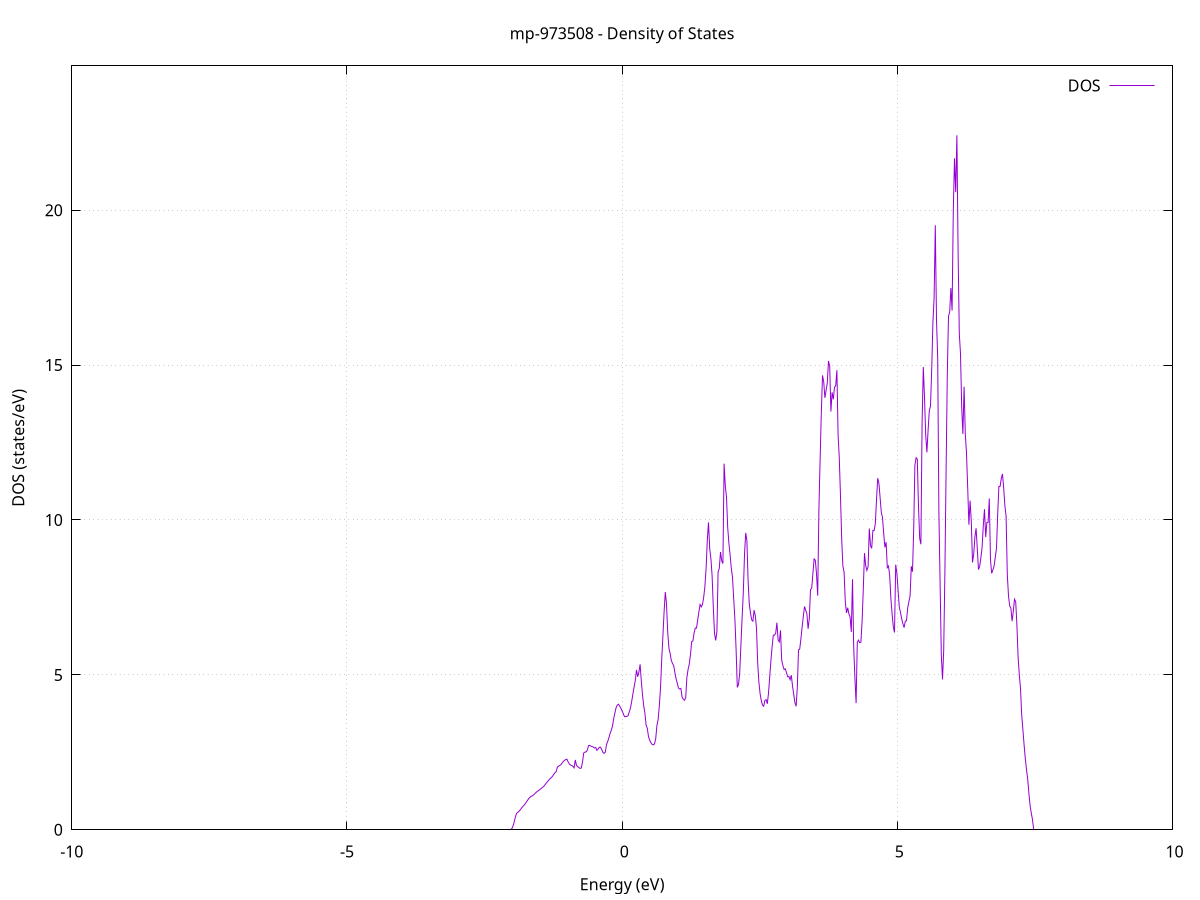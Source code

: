 set title 'mp-973508 - Density of States'
set xlabel 'Energy (eV)'
set ylabel 'DOS (states/eV)'
set grid
set xrange [-10:10]
set yrange [0:24.658]
set xzeroaxis lt -1
set terminal png size 800,600
set output 'mp-973508_dos_gnuplot.png'
plot '-' using 1:2 with lines title 'DOS'
-34.144500 0.000000
-34.122700 0.000000
-34.100900 0.000000
-34.079100 0.000000
-34.057300 0.000000
-34.035500 0.000000
-34.013700 0.000000
-33.991900 0.000000
-33.970100 0.000000
-33.948300 0.000000
-33.926400 0.000000
-33.904600 0.000000
-33.882800 0.000000
-33.861000 0.000000
-33.839200 0.000000
-33.817400 0.000000
-33.795600 0.000000
-33.773800 0.000000
-33.752000 0.000000
-33.730200 0.000000
-33.708400 0.000000
-33.686600 0.000000
-33.664800 0.000000
-33.643000 0.000000
-33.621200 0.000000
-33.599400 0.000000
-33.577600 0.000000
-33.555800 0.000000
-33.534000 0.000000
-33.512200 0.000000
-33.490400 0.000000
-33.468600 0.000000
-33.446800 0.000000
-33.425000 0.000000
-33.403200 0.000000
-33.381400 0.000000
-33.359600 0.000000
-33.337800 0.000000
-33.316000 0.000000
-33.294200 0.000000
-33.272400 0.000000
-33.250500 0.000000
-33.228700 0.000000
-33.206900 0.000000
-33.185100 0.000000
-33.163300 0.000000
-33.141500 0.000000
-33.119700 0.000000
-33.097900 0.000000
-33.076100 0.000000
-33.054300 0.000000
-33.032500 0.000000
-33.010700 0.000000
-32.988900 0.000000
-32.967100 0.000000
-32.945300 0.000000
-32.923500 0.000000
-32.901700 0.000000
-32.879900 0.000000
-32.858100 0.000000
-32.836300 0.000000
-32.814500 0.000000
-32.792700 0.000000
-32.770900 0.000000
-32.749100 0.000000
-32.727300 0.000000
-32.705500 0.000000
-32.683700 0.000000
-32.661900 0.000000
-32.640100 0.000000
-32.618300 0.000000
-32.596500 0.000000
-32.574600 0.000000
-32.552800 0.000000
-32.531000 0.000000
-32.509200 0.000000
-32.487400 0.000000
-32.465600 0.000000
-32.443800 0.000000
-32.422000 0.000000
-32.400200 0.000000
-32.378400 0.000000
-32.356600 0.000000
-32.334800 0.000000
-32.313000 0.000000
-32.291200 0.000000
-32.269400 0.000000
-32.247600 0.000000
-32.225800 0.000000
-32.204000 0.000000
-32.182200 0.000000
-32.160400 0.000000
-32.138600 0.000000
-32.116800 0.000000
-32.095000 0.000000
-32.073200 0.000000
-32.051400 0.000000
-32.029600 0.000000
-32.007800 0.000000
-31.986000 0.000000
-31.964200 0.000000
-31.942400 0.000000
-31.920600 0.000000
-31.898700 0.000000
-31.876900 0.000000
-31.855100 0.000000
-31.833300 0.000000
-31.811500 0.000000
-31.789700 0.000000
-31.767900 0.000000
-31.746100 0.000000
-31.724300 0.000000
-31.702500 0.000000
-31.680700 0.000000
-31.658900 0.000000
-31.637100 0.000000
-31.615300 0.000000
-31.593500 0.000000
-31.571700 0.000000
-31.549900 0.000000
-31.528100 0.000000
-31.506300 0.000000
-31.484500 0.000000
-31.462700 0.000000
-31.440900 0.000000
-31.419100 0.000000
-31.397300 0.000000
-31.375500 0.000000
-31.353700 0.000000
-31.331900 0.000000
-31.310100 0.000000
-31.288300 0.000000
-31.266500 0.000000
-31.244700 0.000000
-31.222800 0.000000
-31.201000 0.000000
-31.179200 0.000000
-31.157400 0.000000
-31.135600 0.000000
-31.113800 0.000000
-31.092000 0.000000
-31.070200 0.000000
-31.048400 0.000000
-31.026600 0.000000
-31.004800 0.000000
-30.983000 0.000000
-30.961200 0.000000
-30.939400 0.000000
-30.917600 0.000000
-30.895800 0.000000
-30.874000 0.000000
-30.852200 0.000000
-30.830400 0.000000
-30.808600 0.000000
-30.786800 0.000000
-30.765000 0.000000
-30.743200 0.000000
-30.721400 0.000000
-30.699600 0.000000
-30.677800 0.000000
-30.656000 0.000000
-30.634200 0.000000
-30.612400 0.000000
-30.590600 0.000000
-30.568800 0.000000
-30.546900 0.000000
-30.525100 0.000000
-30.503300 0.000000
-30.481500 0.000000
-30.459700 0.000000
-30.437900 0.000000
-30.416100 0.000000
-30.394300 0.000000
-30.372500 0.000000
-30.350700 0.000000
-30.328900 0.000000
-30.307100 0.000000
-30.285300 0.000000
-30.263500 0.000000
-30.241700 0.000000
-30.219900 0.000000
-30.198100 0.000000
-30.176300 0.000000
-30.154500 0.000000
-30.132700 0.000000
-30.110900 0.000000
-30.089100 0.000000
-30.067300 0.000000
-30.045500 0.000000
-30.023700 0.000000
-30.001900 0.000000
-29.980100 0.000000
-29.958300 0.000000
-29.936500 0.000000
-29.914700 0.000000
-29.892900 0.000000
-29.871000 0.000000
-29.849200 0.000000
-29.827400 0.000000
-29.805600 0.000000
-29.783800 0.000000
-29.762000 0.000000
-29.740200 0.000000
-29.718400 0.000000
-29.696600 0.000000
-29.674800 0.000000
-29.653000 0.000000
-29.631200 0.000000
-29.609400 0.000000
-29.587600 0.000000
-29.565800 0.000000
-29.544000 0.000000
-29.522200 0.000000
-29.500400 0.000000
-29.478600 0.000000
-29.456800 0.000000
-29.435000 0.000000
-29.413200 0.000000
-29.391400 0.000000
-29.369600 0.000000
-29.347800 0.000000
-29.326000 0.000000
-29.304200 0.000000
-29.282400 0.000000
-29.260600 0.000000
-29.238800 0.000000
-29.217000 0.000000
-29.195100 0.000000
-29.173300 0.000000
-29.151500 0.000000
-29.129700 0.000000
-29.107900 0.000000
-29.086100 0.000000
-29.064300 0.000000
-29.042500 0.000000
-29.020700 0.000000
-28.998900 0.000000
-28.977100 0.000000
-28.955300 0.000000
-28.933500 0.000000
-28.911700 0.000000
-28.889900 0.000000
-28.868100 0.000000
-28.846300 0.000000
-28.824500 0.000000
-28.802700 0.000000
-28.780900 0.000000
-28.759100 0.000000
-28.737300 0.000000
-28.715500 0.000000
-28.693700 0.000000
-28.671900 0.000000
-28.650100 0.000000
-28.628300 0.000000
-28.606500 0.000000
-28.584700 0.000000
-28.562900 0.000000
-28.541100 0.000000
-28.519300 0.000000
-28.497400 0.000000
-28.475600 0.000000
-28.453800 0.000000
-28.432000 0.000000
-28.410200 0.000000
-28.388400 0.000000
-28.366600 0.000000
-28.344800 0.000000
-28.323000 0.000000
-28.301200 0.000000
-28.279400 0.000000
-28.257600 0.000000
-28.235800 0.000000
-28.214000 0.000000
-28.192200 0.000000
-28.170400 0.000000
-28.148600 0.000000
-28.126800 0.000000
-28.105000 0.000000
-28.083200 0.000000
-28.061400 0.000000
-28.039600 0.000000
-28.017800 0.000000
-27.996000 0.000000
-27.974200 0.000000
-27.952400 0.000000
-27.930600 0.000000
-27.908800 0.000000
-27.887000 0.000000
-27.865200 0.000000
-27.843400 0.000000
-27.821500 0.000000
-27.799700 0.000000
-27.777900 0.000000
-27.756100 0.000000
-27.734300 0.000000
-27.712500 0.000000
-27.690700 0.000000
-27.668900 0.000000
-27.647100 0.000000
-27.625300 0.000000
-27.603500 0.000000
-27.581700 0.000000
-27.559900 0.000000
-27.538100 0.000000
-27.516300 0.000000
-27.494500 0.000000
-27.472700 0.000000
-27.450900 0.000000
-27.429100 0.000000
-27.407300 0.000000
-27.385500 0.000000
-27.363700 0.000000
-27.341900 0.000000
-27.320100 0.000000
-27.298300 0.000000
-27.276500 0.000000
-27.254700 0.000000
-27.232900 0.000000
-27.211100 0.000000
-27.189300 0.000000
-27.167500 0.000000
-27.145600 0.000000
-27.123800 0.000000
-27.102000 0.000000
-27.080200 0.000000
-27.058400 0.000000
-27.036600 0.000000
-27.014800 0.000000
-26.993000 0.000000
-26.971200 0.000000
-26.949400 0.000000
-26.927600 0.000000
-26.905800 0.000000
-26.884000 0.000000
-26.862200 0.000000
-26.840400 0.000000
-26.818600 0.000000
-26.796800 0.000000
-26.775000 0.000000
-26.753200 0.000000
-26.731400 0.000000
-26.709600 0.000000
-26.687800 0.000000
-26.666000 0.000000
-26.644200 0.000000
-26.622400 0.000000
-26.600600 0.000000
-26.578800 0.000000
-26.557000 0.000000
-26.535200 0.000000
-26.513400 0.000000
-26.491600 0.000000
-26.469700 0.000000
-26.447900 0.000000
-26.426100 0.000000
-26.404300 0.000000
-26.382500 0.000000
-26.360700 0.000000
-26.338900 0.000000
-26.317100 0.000000
-26.295300 0.000000
-26.273500 0.000000
-26.251700 0.000000
-26.229900 0.000000
-26.208100 0.000000
-26.186300 0.000000
-26.164500 0.000000
-26.142700 0.000000
-26.120900 0.000000
-26.099100 0.000000
-26.077300 0.000000
-26.055500 0.000000
-26.033700 0.000000
-26.011900 0.000000
-25.990100 0.000000
-25.968300 0.000000
-25.946500 0.000000
-25.924700 0.000000
-25.902900 0.000000
-25.881100 0.000000
-25.859300 0.000000
-25.837500 0.000000
-25.815700 0.000000
-25.793800 0.000000
-25.772000 0.000000
-25.750200 0.000000
-25.728400 0.000000
-25.706600 0.000000
-25.684800 0.000000
-25.663000 0.000000
-25.641200 0.000000
-25.619400 0.000000
-25.597600 0.000000
-25.575800 0.000000
-25.554000 0.000000
-25.532200 0.000000
-25.510400 0.000000
-25.488600 0.000000
-25.466800 0.000000
-25.445000 0.000000
-25.423200 0.000000
-25.401400 0.000000
-25.379600 0.000000
-25.357800 0.000000
-25.336000 0.000000
-25.314200 0.000000
-25.292400 0.000000
-25.270600 0.000000
-25.248800 0.000000
-25.227000 0.000000
-25.205200 0.000000
-25.183400 0.000000
-25.161600 0.000000
-25.139800 0.000000
-25.117900 0.000000
-25.096100 0.000000
-25.074300 0.000000
-25.052500 0.000000
-25.030700 0.000000
-25.008900 0.000000
-24.987100 0.000000
-24.965300 0.000000
-24.943500 0.000000
-24.921700 0.000000
-24.899900 0.000000
-24.878100 0.000000
-24.856300 0.000000
-24.834500 0.000000
-24.812700 0.000000
-24.790900 0.000000
-24.769100 0.000000
-24.747300 0.000000
-24.725500 0.000000
-24.703700 0.000000
-24.681900 0.000000
-24.660100 0.000000
-24.638300 0.000000
-24.616500 0.000000
-24.594700 0.000000
-24.572900 0.000000
-24.551100 0.000000
-24.529300 0.000000
-24.507500 0.000000
-24.485700 0.000000
-24.463900 0.000000
-24.442000 0.000000
-24.420200 0.000000
-24.398400 0.000000
-24.376600 0.000000
-24.354800 0.000000
-24.333000 0.000000
-24.311200 0.000000
-24.289400 0.000000
-24.267600 0.000000
-24.245800 0.000000
-24.224000 0.000000
-24.202200 0.000000
-24.180400 0.000000
-24.158600 0.000000
-24.136800 0.000000
-24.115000 0.000000
-24.093200 0.000000
-24.071400 0.000000
-24.049600 0.000000
-24.027800 0.000000
-24.006000 0.000000
-23.984200 0.000000
-23.962400 0.000000
-23.940600 0.000000
-23.918800 0.000000
-23.897000 0.000000
-23.875200 0.000000
-23.853400 0.000000
-23.831600 0.000000
-23.809800 0.000000
-23.788000 0.000000
-23.766100 0.000000
-23.744300 0.000000
-23.722500 0.000000
-23.700700 0.000000
-23.678900 0.000000
-23.657100 0.000000
-23.635300 0.000000
-23.613500 0.000000
-23.591700 0.000000
-23.569900 0.000000
-23.548100 0.000000
-23.526300 0.000000
-23.504500 0.000000
-23.482700 0.000000
-23.460900 0.000000
-23.439100 0.000000
-23.417300 0.000000
-23.395500 0.000000
-23.373700 0.000000
-23.351900 0.000000
-23.330100 0.000000
-23.308300 0.000000
-23.286500 0.000000
-23.264700 0.000000
-23.242900 0.000000
-23.221100 0.000000
-23.199300 0.000000
-23.177500 0.000000
-23.155700 0.000000
-23.133900 0.000000
-23.112100 0.000000
-23.090300 0.000000
-23.068400 0.000000
-23.046600 0.000000
-23.024800 0.000000
-23.003000 0.000000
-22.981200 0.000000
-22.959400 0.000000
-22.937600 0.000000
-22.915800 0.000000
-22.894000 0.000000
-22.872200 0.000000
-22.850400 0.000000
-22.828600 0.000000
-22.806800 0.000000
-22.785000 0.000000
-22.763200 0.000000
-22.741400 0.000000
-22.719600 0.000000
-22.697800 0.000000
-22.676000 0.000000
-22.654200 0.000000
-22.632400 0.000000
-22.610600 0.000000
-22.588800 0.000000
-22.567000 0.000000
-22.545200 0.000000
-22.523400 0.000000
-22.501600 0.000000
-22.479800 0.000000
-22.458000 0.000000
-22.436200 0.000000
-22.414400 0.000000
-22.392500 0.000000
-22.370700 0.000000
-22.348900 0.000000
-22.327100 0.000000
-22.305300 0.000000
-22.283500 0.000000
-22.261700 0.000000
-22.239900 0.000000
-22.218100 0.000000
-22.196300 0.000000
-22.174500 0.000000
-22.152700 0.000000
-22.130900 0.000000
-22.109100 0.000000
-22.087300 0.000000
-22.065500 0.000000
-22.043700 0.000000
-22.021900 0.000000
-22.000100 0.000000
-21.978300 0.000000
-21.956500 0.000000
-21.934700 0.000000
-21.912900 0.000000
-21.891100 0.000000
-21.869300 0.000000
-21.847500 0.000000
-21.825700 0.000000
-21.803900 0.000000
-21.782100 0.000000
-21.760300 0.000000
-21.738500 0.000000
-21.716600 0.000000
-21.694800 0.000000
-21.673000 0.000000
-21.651200 0.000000
-21.629400 0.000000
-21.607600 0.000000
-21.585800 0.000000
-21.564000 0.000000
-21.542200 0.000000
-21.520400 0.000000
-21.498600 0.000000
-21.476800 0.000000
-21.455000 0.000000
-21.433200 0.000000
-21.411400 0.000000
-21.389600 0.000000
-21.367800 0.000000
-21.346000 0.000000
-21.324200 0.000000
-21.302400 0.000000
-21.280600 0.000000
-21.258800 0.000000
-21.237000 0.000000
-21.215200 0.000000
-21.193400 0.000000
-21.171600 0.000000
-21.149800 0.000000
-21.128000 0.000000
-21.106200 0.000000
-21.084400 0.000000
-21.062600 0.000000
-21.040700 0.000000
-21.018900 0.000000
-20.997100 0.000000
-20.975300 0.000000
-20.953500 0.000000
-20.931700 0.000000
-20.909900 0.000000
-20.888100 0.000000
-20.866300 0.000000
-20.844500 0.000000
-20.822700 0.000000
-20.800900 0.000000
-20.779100 0.000000
-20.757300 0.000000
-20.735500 0.000000
-20.713700 0.000000
-20.691900 0.000000
-20.670100 0.000000
-20.648300 0.000000
-20.626500 0.000000
-20.604700 0.000000
-20.582900 0.000000
-20.561100 0.000000
-20.539300 0.000000
-20.517500 0.000000
-20.495700 0.000000
-20.473900 0.000000
-20.452100 0.000000
-20.430300 0.000000
-20.408500 0.000000
-20.386700 0.000000
-20.364800 0.000000
-20.343000 0.000000
-20.321200 0.000000
-20.299400 0.000000
-20.277600 0.000000
-20.255800 0.000000
-20.234000 0.000000
-20.212200 0.000000
-20.190400 0.000000
-20.168600 0.000000
-20.146800 0.000000
-20.125000 0.000000
-20.103200 0.000000
-20.081400 0.000000
-20.059600 0.000000
-20.037800 0.000000
-20.016000 0.000000
-19.994200 0.000000
-19.972400 0.000000
-19.950600 0.000000
-19.928800 0.000000
-19.907000 0.000000
-19.885200 0.000000
-19.863400 0.000000
-19.841600 0.000000
-19.819800 0.000000
-19.798000 0.000000
-19.776200 0.000000
-19.754400 0.000000
-19.732600 0.000000
-19.710800 0.000000
-19.688900 0.000000
-19.667100 0.000000
-19.645300 0.000000
-19.623500 0.000000
-19.601700 0.000000
-19.579900 0.000000
-19.558100 0.000000
-19.536300 0.000000
-19.514500 0.000000
-19.492700 0.000000
-19.470900 0.000000
-19.449100 0.000000
-19.427300 0.000000
-19.405500 0.000000
-19.383700 0.000000
-19.361900 0.000000
-19.340100 0.000000
-19.318300 0.000000
-19.296500 0.000000
-19.274700 0.000000
-19.252900 0.000000
-19.231100 0.000000
-19.209300 0.000000
-19.187500 0.000000
-19.165700 0.000000
-19.143900 0.000000
-19.122100 0.000000
-19.100300 0.000000
-19.078500 0.000000
-19.056700 0.000000
-19.034900 0.000000
-19.013000 0.000000
-18.991200 0.000000
-18.969400 0.000000
-18.947600 0.000000
-18.925800 0.000000
-18.904000 0.000000
-18.882200 0.000000
-18.860400 0.000000
-18.838600 0.000000
-18.816800 0.000000
-18.795000 0.000000
-18.773200 0.000000
-18.751400 0.000000
-18.729600 0.000000
-18.707800 0.000000
-18.686000 0.000000
-18.664200 0.000000
-18.642400 0.000000
-18.620600 0.000000
-18.598800 0.000000
-18.577000 0.000000
-18.555200 0.000000
-18.533400 0.000000
-18.511600 0.000000
-18.489800 0.000000
-18.468000 0.000000
-18.446200 0.000000
-18.424400 0.000000
-18.402600 0.000000
-18.380800 0.000000
-18.359000 0.000000
-18.337100 0.000000
-18.315300 0.000000
-18.293500 0.000000
-18.271700 0.000000
-18.249900 0.000000
-18.228100 0.000000
-18.206300 0.000000
-18.184500 0.000000
-18.162700 0.000000
-18.140900 0.000000
-18.119100 0.000000
-18.097300 0.000000
-18.075500 0.000000
-18.053700 0.000000
-18.031900 0.000000
-18.010100 0.000000
-17.988300 0.000000
-17.966500 0.000000
-17.944700 0.000000
-17.922900 0.000000
-17.901100 0.000000
-17.879300 0.000000
-17.857500 0.000000
-17.835700 0.000000
-17.813900 0.000000
-17.792100 0.000000
-17.770300 0.000000
-17.748500 0.000000
-17.726700 0.000000
-17.704900 0.000000
-17.683100 0.000000
-17.661300 0.000000
-17.639400 0.000000
-17.617600 0.000000
-17.595800 0.000000
-17.574000 0.000000
-17.552200 0.000000
-17.530400 0.000000
-17.508600 0.000000
-17.486800 0.000000
-17.465000 0.000000
-17.443200 0.000000
-17.421400 0.000000
-17.399600 0.000000
-17.377800 0.000000
-17.356000 0.000000
-17.334200 0.000000
-17.312400 0.000000
-17.290600 0.000000
-17.268800 0.000000
-17.247000 0.000000
-17.225200 0.000000
-17.203400 0.000000
-17.181600 0.000000
-17.159800 0.000000
-17.138000 0.000000
-17.116200 0.000000
-17.094400 0.000000
-17.072600 0.000000
-17.050800 0.000000
-17.029000 0.000000
-17.007200 0.000000
-16.985400 0.000000
-16.963500 0.000000
-16.941700 0.000000
-16.919900 0.000000
-16.898100 0.000000
-16.876300 0.000000
-16.854500 0.000000
-16.832700 0.000000
-16.810900 0.000000
-16.789100 0.000000
-16.767300 0.000000
-16.745500 0.000000
-16.723700 0.000000
-16.701900 0.000000
-16.680100 0.000000
-16.658300 0.000000
-16.636500 0.000000
-16.614700 0.000000
-16.592900 0.000000
-16.571100 0.000000
-16.549300 0.000000
-16.527500 0.000000
-16.505700 0.000000
-16.483900 0.000000
-16.462100 0.000000
-16.440300 0.000000
-16.418500 0.000000
-16.396700 0.000000
-16.374900 0.000000
-16.353100 0.000000
-16.331300 0.000000
-16.309500 0.000000
-16.287600 0.000000
-16.265800 0.000000
-16.244000 0.000000
-16.222200 0.000000
-16.200400 0.000000
-16.178600 0.000000
-16.156800 0.000000
-16.135000 0.000000
-16.113200 0.000000
-16.091400 0.000000
-16.069600 0.000000
-16.047800 0.000000
-16.026000 0.000000
-16.004200 0.000000
-15.982400 0.000000
-15.960600 0.000000
-15.938800 0.000000
-15.917000 0.000000
-15.895200 0.000000
-15.873400 0.000000
-15.851600 0.000000
-15.829800 0.000000
-15.808000 0.000000
-15.786200 0.000000
-15.764400 0.000000
-15.742600 0.000000
-15.720800 0.000000
-15.699000 0.000000
-15.677200 0.000000
-15.655400 0.000000
-15.633600 0.000000
-15.611700 0.000000
-15.589900 0.000000
-15.568100 0.000000
-15.546300 0.000000
-15.524500 0.000000
-15.502700 0.000000
-15.480900 0.000000
-15.459100 0.000000
-15.437300 0.000000
-15.415500 0.000000
-15.393700 0.000000
-15.371900 0.000000
-15.350100 0.000000
-15.328300 0.000000
-15.306500 0.000000
-15.284700 0.000000
-15.262900 0.000000
-15.241100 0.000000
-15.219300 0.000000
-15.197500 0.000000
-15.175700 0.000000
-15.153900 0.000000
-15.132100 0.000000
-15.110300 0.000000
-15.088500 0.000000
-15.066700 0.000000
-15.044900 0.000000
-15.023100 0.000000
-15.001300 0.000000
-14.979500 0.000000
-14.957700 0.000000
-14.935800 0.000000
-14.914000 0.000000
-14.892200 0.000000
-14.870400 0.000000
-14.848600 0.000000
-14.826800 0.000000
-14.805000 0.000000
-14.783200 0.000000
-14.761400 0.000000
-14.739600 0.000000
-14.717800 0.000000
-14.696000 0.000000
-14.674200 0.000000
-14.652400 0.000000
-14.630600 0.000000
-14.608800 0.000000
-14.587000 0.000000
-14.565200 0.000000
-14.543400 0.000000
-14.521600 0.000000
-14.499800 0.000000
-14.478000 0.000000
-14.456200 0.000000
-14.434400 0.000000
-14.412600 0.000000
-14.390800 0.000000
-14.369000 0.000000
-14.347200 0.000000
-14.325400 0.000000
-14.303600 0.000000
-14.281800 0.000000
-14.259900 0.000000
-14.238100 0.000000
-14.216300 0.000000
-14.194500 0.000000
-14.172700 0.000000
-14.150900 0.000000
-14.129100 0.000000
-14.107300 0.000000
-14.085500 0.000000
-14.063700 0.000000
-14.041900 0.000000
-14.020100 0.000000
-13.998300 0.000000
-13.976500 0.000000
-13.954700 0.000000
-13.932900 0.000000
-13.911100 0.000000
-13.889300 0.000000
-13.867500 0.000000
-13.845700 0.000000
-13.823900 0.000000
-13.802100 0.000000
-13.780300 0.000000
-13.758500 0.000000
-13.736700 0.000000
-13.714900 0.000000
-13.693100 0.000000
-13.671300 0.000000
-13.649500 0.000000
-13.627700 0.000000
-13.605900 0.000000
-13.584000 0.000000
-13.562200 0.000000
-13.540400 0.000000
-13.518600 0.000000
-13.496800 0.000000
-13.475000 0.000000
-13.453200 0.000000
-13.431400 0.000000
-13.409600 0.000000
-13.387800 0.000000
-13.366000 0.000000
-13.344200 0.000000
-13.322400 0.000000
-13.300600 0.000000
-13.278800 0.000000
-13.257000 0.000000
-13.235200 0.000000
-13.213400 0.000000
-13.191600 0.000000
-13.169800 0.000000
-13.148000 0.000000
-13.126200 0.000000
-13.104400 0.000000
-13.082600 0.000000
-13.060800 0.000000
-13.039000 51.086200
-13.017200 39.928000
-12.995400 144.337700
-12.973600 290.371700
-12.951800 178.939200
-12.930000 0.000000
-12.908100 0.000000
-12.886300 0.000000
-12.864500 0.000000
-12.842700 0.000000
-12.820900 0.000000
-12.799100 0.000000
-12.777300 0.000000
-12.755500 0.000000
-12.733700 0.000000
-12.711900 0.000000
-12.690100 0.000000
-12.668300 0.000000
-12.646500 0.000000
-12.624700 0.000000
-12.602900 0.000000
-12.581100 0.000000
-12.559300 0.000000
-12.537500 0.000000
-12.515700 0.000000
-12.493900 0.000000
-12.472100 0.000000
-12.450300 0.000000
-12.428500 0.000000
-12.406700 0.000000
-12.384900 0.000000
-12.363100 0.000000
-12.341300 0.000000
-12.319500 0.000000
-12.297700 0.000000
-12.275900 0.000000
-12.254100 0.000000
-12.232300 0.000000
-12.210400 0.000000
-12.188600 0.000000
-12.166800 0.000000
-12.145000 0.000000
-12.123200 0.000000
-12.101400 0.000000
-12.079600 0.000000
-12.057800 0.000000
-12.036000 0.000000
-12.014200 0.000000
-11.992400 0.000000
-11.970600 0.000000
-11.948800 0.000000
-11.927000 0.000000
-11.905200 0.000000
-11.883400 0.000000
-11.861600 0.000000
-11.839800 0.000000
-11.818000 0.000000
-11.796200 0.000000
-11.774400 0.000000
-11.752600 0.000000
-11.730800 0.000000
-11.709000 0.000000
-11.687200 0.000000
-11.665400 0.000000
-11.643600 0.000000
-11.621800 0.000000
-11.600000 0.000000
-11.578200 0.000000
-11.556400 0.000000
-11.534500 0.000000
-11.512700 0.000000
-11.490900 0.000000
-11.469100 0.000000
-11.447300 0.000000
-11.425500 0.000000
-11.403700 0.000000
-11.381900 0.000000
-11.360100 0.000000
-11.338300 0.000000
-11.316500 0.000000
-11.294700 0.000000
-11.272900 0.000000
-11.251100 0.000000
-11.229300 0.000000
-11.207500 0.000000
-11.185700 0.000000
-11.163900 0.000000
-11.142100 0.000000
-11.120300 0.000000
-11.098500 0.000000
-11.076700 0.000000
-11.054900 0.000000
-11.033100 0.000000
-11.011300 0.000000
-10.989500 0.000000
-10.967700 0.000000
-10.945900 0.000000
-10.924100 0.000000
-10.902300 0.000000
-10.880500 0.000000
-10.858600 0.000000
-10.836800 0.000000
-10.815000 0.000000
-10.793200 0.000000
-10.771400 0.000000
-10.749600 0.000000
-10.727800 0.000000
-10.706000 0.000000
-10.684200 0.000000
-10.662400 0.000000
-10.640600 0.000000
-10.618800 0.000000
-10.597000 0.000000
-10.575200 0.000000
-10.553400 0.000000
-10.531600 0.000000
-10.509800 0.000000
-10.488000 0.000000
-10.466200 0.000000
-10.444400 0.000000
-10.422600 0.000000
-10.400800 0.000000
-10.379000 0.000000
-10.357200 0.000000
-10.335400 0.000000
-10.313600 0.000000
-10.291800 0.000000
-10.270000 0.000000
-10.248200 0.000000
-10.226400 0.000000
-10.204600 0.000000
-10.182700 0.000000
-10.160900 0.000000
-10.139100 0.000000
-10.117300 0.000000
-10.095500 0.000000
-10.073700 0.000000
-10.051900 0.000000
-10.030100 0.000000
-10.008300 0.000000
-9.986500 0.000000
-9.964700 0.000000
-9.942900 0.000000
-9.921100 0.000000
-9.899300 0.000000
-9.877500 0.000000
-9.855700 0.000000
-9.833900 0.000000
-9.812100 0.000000
-9.790300 0.000000
-9.768500 0.000000
-9.746700 0.000000
-9.724900 0.000000
-9.703100 0.000000
-9.681300 0.000000
-9.659500 0.000000
-9.637700 0.000000
-9.615900 0.000000
-9.594100 0.000000
-9.572300 0.000000
-9.550500 0.000000
-9.528700 0.000000
-9.506800 0.000000
-9.485000 0.000000
-9.463200 0.000000
-9.441400 0.000000
-9.419600 0.000000
-9.397800 0.000000
-9.376000 0.000000
-9.354200 0.000000
-9.332400 0.000000
-9.310600 0.000000
-9.288800 0.000000
-9.267000 0.000000
-9.245200 0.000000
-9.223400 0.000000
-9.201600 0.000000
-9.179800 0.000000
-9.158000 0.000000
-9.136200 0.000000
-9.114400 0.000000
-9.092600 0.000000
-9.070800 0.000000
-9.049000 0.000000
-9.027200 0.000000
-9.005400 0.000000
-8.983600 0.000000
-8.961800 0.000000
-8.940000 0.000000
-8.918200 0.000000
-8.896400 0.000000
-8.874600 0.000000
-8.852800 0.000000
-8.830900 0.000000
-8.809100 0.000000
-8.787300 0.000000
-8.765500 0.000000
-8.743700 0.000000
-8.721900 0.000000
-8.700100 0.000000
-8.678300 0.000000
-8.656500 0.000000
-8.634700 0.000000
-8.612900 0.000000
-8.591100 0.000000
-8.569300 0.000000
-8.547500 0.000000
-8.525700 0.000000
-8.503900 0.000000
-8.482100 0.000000
-8.460300 0.000000
-8.438500 0.000000
-8.416700 0.000000
-8.394900 0.000000
-8.373100 0.000000
-8.351300 0.000000
-8.329500 0.000000
-8.307700 0.000000
-8.285900 0.000000
-8.264100 0.000000
-8.242300 0.000000
-8.220500 0.000000
-8.198700 0.000000
-8.176900 0.000000
-8.155000 0.000000
-8.133200 0.000000
-8.111400 0.000000
-8.089600 0.000000
-8.067800 0.000000
-8.046000 0.000000
-8.024200 0.000000
-8.002400 0.000000
-7.980600 0.000000
-7.958800 0.000000
-7.937000 0.000000
-7.915200 0.000000
-7.893400 0.000000
-7.871600 0.000000
-7.849800 0.000000
-7.828000 0.000000
-7.806200 0.000000
-7.784400 0.000000
-7.762600 0.000000
-7.740800 0.000000
-7.719000 0.000000
-7.697200 0.000000
-7.675400 0.000000
-7.653600 0.000000
-7.631800 0.000000
-7.610000 0.000000
-7.588200 0.000000
-7.566400 0.000000
-7.544600 0.000000
-7.522800 0.000000
-7.501000 0.000000
-7.479100 0.000000
-7.457300 0.000000
-7.435500 0.000000
-7.413700 0.000000
-7.391900 0.000000
-7.370100 0.000000
-7.348300 0.000000
-7.326500 0.000000
-7.304700 0.000000
-7.282900 0.000000
-7.261100 0.000000
-7.239300 0.000000
-7.217500 0.000000
-7.195700 0.000000
-7.173900 0.000000
-7.152100 0.000000
-7.130300 0.000000
-7.108500 0.000000
-7.086700 0.000000
-7.064900 0.000000
-7.043100 0.000000
-7.021300 0.000000
-6.999500 0.000000
-6.977700 0.000000
-6.955900 0.000000
-6.934100 0.000000
-6.912300 0.000000
-6.890500 0.000000
-6.868700 0.000000
-6.846900 0.000000
-6.825100 0.000000
-6.803300 0.000000
-6.781400 0.000000
-6.759600 0.000000
-6.737800 0.000000
-6.716000 0.000000
-6.694200 0.000000
-6.672400 0.000000
-6.650600 0.000000
-6.628800 0.000000
-6.607000 0.000000
-6.585200 0.000000
-6.563400 0.000000
-6.541600 0.000000
-6.519800 0.000000
-6.498000 0.000000
-6.476200 0.000000
-6.454400 0.000000
-6.432600 0.000000
-6.410800 0.000000
-6.389000 0.000000
-6.367200 0.000000
-6.345400 0.000000
-6.323600 0.000000
-6.301800 0.000000
-6.280000 0.000000
-6.258200 0.000000
-6.236400 0.000000
-6.214600 0.000000
-6.192800 0.000000
-6.171000 0.000000
-6.149200 0.000000
-6.127400 0.000000
-6.105500 0.000000
-6.083700 0.000000
-6.061900 0.000000
-6.040100 0.000000
-6.018300 0.000000
-5.996500 0.000000
-5.974700 0.000000
-5.952900 0.000000
-5.931100 0.000000
-5.909300 0.000000
-5.887500 0.000000
-5.865700 0.000000
-5.843900 0.000000
-5.822100 0.000000
-5.800300 0.000000
-5.778500 0.000000
-5.756700 0.000000
-5.734900 0.000000
-5.713100 0.000000
-5.691300 0.000000
-5.669500 0.000000
-5.647700 0.000000
-5.625900 0.000000
-5.604100 0.000000
-5.582300 0.000000
-5.560500 0.000000
-5.538700 0.000000
-5.516900 0.000000
-5.495100 0.000000
-5.473300 0.000000
-5.451500 0.000000
-5.429600 0.000000
-5.407800 0.000000
-5.386000 0.000000
-5.364200 0.000000
-5.342400 0.000000
-5.320600 0.000000
-5.298800 0.000000
-5.277000 0.000000
-5.255200 0.000000
-5.233400 0.000000
-5.211600 0.000000
-5.189800 0.000000
-5.168000 0.000000
-5.146200 0.000000
-5.124400 0.000000
-5.102600 0.000000
-5.080800 0.000000
-5.059000 0.000000
-5.037200 0.000000
-5.015400 0.000000
-4.993600 0.000000
-4.971800 0.000000
-4.950000 0.000000
-4.928200 0.000000
-4.906400 0.000000
-4.884600 0.000000
-4.862800 0.000000
-4.841000 0.000000
-4.819200 0.000000
-4.797400 0.000000
-4.775600 0.000000
-4.753700 0.000000
-4.731900 0.000000
-4.710100 0.000000
-4.688300 0.000000
-4.666500 0.000000
-4.644700 0.000000
-4.622900 0.000000
-4.601100 0.000000
-4.579300 0.000000
-4.557500 0.000000
-4.535700 0.000000
-4.513900 0.000000
-4.492100 0.000000
-4.470300 0.000000
-4.448500 0.000000
-4.426700 0.000000
-4.404900 0.000000
-4.383100 0.000000
-4.361300 0.000000
-4.339500 0.000000
-4.317700 0.000000
-4.295900 0.000000
-4.274100 0.000000
-4.252300 0.000000
-4.230500 0.000000
-4.208700 0.000000
-4.186900 0.000000
-4.165100 0.000000
-4.143300 0.000000
-4.121500 0.000000
-4.099700 0.000000
-4.077800 0.000000
-4.056000 0.000000
-4.034200 0.000000
-4.012400 0.000000
-3.990600 0.000000
-3.968800 0.000000
-3.947000 0.000000
-3.925200 0.000000
-3.903400 0.000000
-3.881600 0.000000
-3.859800 0.000000
-3.838000 0.000000
-3.816200 0.000000
-3.794400 0.000000
-3.772600 0.000000
-3.750800 0.000000
-3.729000 0.000000
-3.707200 0.000000
-3.685400 0.000000
-3.663600 0.000000
-3.641800 0.000000
-3.620000 0.000000
-3.598200 0.000000
-3.576400 0.000000
-3.554600 0.000000
-3.532800 0.000000
-3.511000 0.000000
-3.489200 0.000000
-3.467400 0.000000
-3.445600 0.000000
-3.423800 0.000000
-3.401900 0.000000
-3.380100 0.000000
-3.358300 0.000000
-3.336500 0.000000
-3.314700 0.000000
-3.292900 0.000000
-3.271100 0.000000
-3.249300 0.000000
-3.227500 0.000000
-3.205700 0.000000
-3.183900 0.000000
-3.162100 0.000000
-3.140300 0.000000
-3.118500 0.000000
-3.096700 0.000000
-3.074900 0.000000
-3.053100 0.000000
-3.031300 0.000000
-3.009500 0.000000
-2.987700 0.000000
-2.965900 0.000000
-2.944100 0.000000
-2.922300 0.000000
-2.900500 0.000000
-2.878700 0.000000
-2.856900 0.000000
-2.835100 0.000000
-2.813300 0.000000
-2.791500 0.000000
-2.769700 0.000000
-2.747900 0.000000
-2.726000 0.000000
-2.704200 0.000000
-2.682400 0.000000
-2.660600 0.000000
-2.638800 0.000000
-2.617000 0.000000
-2.595200 0.000000
-2.573400 0.000000
-2.551600 0.000000
-2.529800 0.000000
-2.508000 0.000000
-2.486200 0.000000
-2.464400 0.000000
-2.442600 0.000000
-2.420800 0.000000
-2.399000 0.000000
-2.377200 0.000000
-2.355400 0.000000
-2.333600 0.000000
-2.311800 0.000000
-2.290000 0.000000
-2.268200 0.000000
-2.246400 0.000000
-2.224600 0.000000
-2.202800 0.000000
-2.181000 0.000000
-2.159200 0.000000
-2.137400 0.000000
-2.115600 0.000000
-2.093800 0.000000
-2.072000 0.000000
-2.050100 0.000000
-2.028300 0.000000
-2.006500 0.026400
-1.984700 0.108600
-1.962900 0.246600
-1.941100 0.400300
-1.919300 0.529400
-1.897500 0.558600
-1.875700 0.594900
-1.853900 0.638300
-1.832100 0.688400
-1.810300 0.745100
-1.788500 0.776900
-1.766700 0.827100
-1.744900 0.882000
-1.723100 0.939200
-1.701300 0.996700
-1.679500 1.042400
-1.657700 1.073300
-1.635900 1.090400
-1.614100 1.120300
-1.592300 1.158300
-1.570500 1.194300
-1.548700 1.227000
-1.526900 1.256300
-1.505100 1.286300
-1.483300 1.316400
-1.461500 1.346800
-1.439700 1.380400
-1.417900 1.415500
-1.396100 1.465300
-1.374300 1.513900
-1.352400 1.561600
-1.330600 1.608300
-1.308800 1.651400
-1.287000 1.684700
-1.265200 1.726400
-1.243400 1.790400
-1.221600 1.838200
-1.199800 1.872700
-1.178000 2.016800
-1.156200 2.053200
-1.134400 2.074900
-1.112600 2.100700
-1.090800 2.156400
-1.069000 2.202700
-1.047200 2.239600
-1.025400 2.267100
-1.003600 2.279400
-0.981800 2.190800
-0.960000 2.126300
-0.938200 2.089200
-0.916400 2.073400
-0.894600 2.049300
-0.872800 2.000400
-0.851000 2.254600
-0.829200 2.075500
-0.807400 2.040000
-0.785600 2.008000
-0.763800 1.979500
-0.742000 1.995400
-0.720200 2.182900
-0.698400 2.476800
-0.676500 2.509600
-0.654700 2.513500
-0.632900 2.572000
-0.611100 2.712500
-0.589300 2.726700
-0.567500 2.698400
-0.545700 2.687500
-0.523900 2.670300
-0.502100 2.638400
-0.480300 2.657300
-0.458500 2.562800
-0.436700 2.611300
-0.414900 2.664600
-0.393100 2.661400
-0.371300 2.589600
-0.349500 2.500700
-0.327700 2.466600
-0.305900 2.505500
-0.284100 2.750700
-0.262300 2.852100
-0.240500 2.969100
-0.218700 3.112600
-0.196900 3.213800
-0.175100 3.350600
-0.153300 3.589800
-0.131500 3.771400
-0.109700 3.945200
-0.087900 4.020600
-0.066100 4.053100
-0.044300 3.991700
-0.022500 3.920100
-0.000600 3.838100
0.021200 3.745500
0.043000 3.651100
0.064800 3.650900
0.086600 3.662400
0.108400 3.683900
0.130200 3.811400
0.152000 3.934300
0.173800 4.147400
0.195600 4.384300
0.217400 4.615500
0.239200 4.817100
0.261000 5.160300
0.282800 4.939900
0.304600 5.088300
0.326400 5.338900
0.348200 4.801200
0.370000 4.355400
0.391800 3.998400
0.413600 3.769700
0.435400 3.381300
0.457200 3.273200
0.479000 3.005400
0.500800 2.887100
0.522600 2.810600
0.544400 2.758000
0.566200 2.741500
0.588000 2.771200
0.609800 2.936500
0.631600 3.365400
0.653400 3.552100
0.675300 3.999400
0.697100 4.572700
0.718900 5.490900
0.740700 6.256100
0.762500 7.046700
0.784300 7.673200
0.806100 7.285600
0.827900 6.374300
0.849700 5.870300
0.871500 5.690600
0.893300 5.468800
0.915100 5.368100
0.936900 5.297100
0.958700 5.070200
0.980500 4.875100
1.002300 4.728700
1.024100 4.570500
1.045900 4.543700
1.067700 4.564400
1.089500 4.277500
1.111300 4.217000
1.133100 4.180900
1.154900 4.265900
1.176700 4.928100
1.198500 5.182800
1.220300 5.352900
1.242100 5.663600
1.263900 6.073800
1.285700 6.093900
1.307500 6.358900
1.329300 6.512500
1.351200 6.510400
1.373000 6.775900
1.394800 7.037700
1.416600 7.274000
1.438400 7.195600
1.460200 7.277700
1.482000 7.509800
1.503800 7.856600
1.525600 8.442100
1.547400 9.348700
1.569200 9.922000
1.591000 9.082100
1.612800 8.747500
1.634600 8.200500
1.656400 7.188800
1.678200 6.340200
1.700000 6.112000
1.721800 6.387200
1.743600 8.323500
1.765400 8.439400
1.787200 8.967000
1.809000 8.676500
1.830800 8.592900
1.852600 11.816700
1.874400 11.098300
1.896200 10.739200
1.918000 9.753900
1.939800 9.250900
1.961600 8.873500
1.983400 8.440500
2.005200 8.149200
2.027100 7.458300
2.048900 6.792700
2.070700 5.809300
2.092500 4.596800
2.114300 4.687800
2.136100 5.052900
2.157900 5.964800
2.179700 6.839500
2.201500 7.656000
2.223300 8.880200
2.245100 9.582500
2.266900 9.328700
2.288700 8.036000
2.310500 7.283100
2.332300 6.995800
2.354100 6.774100
2.375900 6.735600
2.397700 7.089700
2.419500 6.912000
2.441300 6.498800
2.463100 5.375600
2.484900 4.758100
2.506700 4.389500
2.528500 4.169300
2.550300 4.024400
2.572100 3.989900
2.593900 4.174100
2.615700 4.202100
2.637500 4.066000
2.659300 4.409600
2.681100 4.933200
2.703000 5.459800
2.724800 5.910100
2.746600 6.282100
2.768400 6.282900
2.790200 6.348100
2.812000 6.684600
2.833800 6.127100
2.855600 6.065500
2.877400 6.436100
2.899200 5.472900
2.921000 5.300000
2.942800 5.174400
2.964600 5.194200
2.986400 5.067200
3.008200 4.938400
3.030000 4.949100
3.051800 4.843700
3.073600 4.991100
3.095400 4.644500
3.117200 4.376900
3.139000 4.101700
3.160800 3.985600
3.182600 4.573500
3.204400 5.807600
3.226200 5.831100
3.248000 6.161500
3.269800 6.531900
3.291600 6.882500
3.313400 7.208200
3.335200 7.089000
3.357000 6.969500
3.378900 6.487400
3.400700 6.818200
3.422500 7.748600
3.444300 7.799600
3.466100 8.274500
3.487900 8.742900
3.509700 8.703900
3.531500 8.270200
3.553300 7.556900
3.575100 10.342400
3.596900 11.923000
3.618700 13.446100
3.640500 14.667400
3.662300 14.466700
3.684100 13.942400
3.705900 14.181700
3.727700 14.428100
3.749500 15.131000
3.771300 14.961900
3.793100 13.500300
3.814900 14.121300
3.836700 13.894600
3.858500 14.285300
3.880300 14.332300
3.902100 14.835400
3.923900 12.746200
3.945700 11.990100
3.967500 10.758700
3.989300 9.373900
4.011100 8.504600
4.032900 8.313300
4.054700 7.359000
4.076600 7.000300
4.098400 7.168900
4.120200 6.968900
4.142000 6.862700
4.163800 6.383200
4.185600 8.087600
4.207400 5.888100
4.229200 4.901000
4.251000 4.087300
4.272800 6.053200
4.294600 6.123200
4.316400 6.039500
4.338200 6.051800
4.360000 6.727800
4.381800 7.776300
4.403600 8.931300
4.425400 8.527100
4.447200 8.372000
4.469000 8.492100
4.490800 9.724800
4.512600 9.174100
4.534400 9.083300
4.556200 9.661700
4.578000 9.658400
4.599800 9.870500
4.621600 10.642000
4.643400 11.348000
4.665200 11.190600
4.687000 10.727000
4.708800 10.248900
4.730600 10.077700
4.752500 9.560600
4.774300 9.116900
4.796100 9.284500
4.817900 8.462600
4.839700 8.515000
4.861500 8.198000
4.883300 7.457700
4.905100 6.965800
4.926900 6.554200
4.948700 6.368300
4.970500 8.556300
4.992300 8.280200
5.014100 7.721200
5.035900 7.187300
5.057700 7.014800
5.079500 6.807900
5.101300 6.650500
5.123100 6.526900
5.144900 6.733900
5.166700 6.745800
5.188500 7.161600
5.210300 7.364900
5.232100 7.552800
5.253900 8.506100
5.275700 8.331400
5.297500 9.689500
5.319300 11.765200
5.341100 12.009000
5.362900 11.966000
5.384700 10.429900
5.406500 9.406200
5.428400 9.216600
5.450200 13.134300
5.472000 14.940100
5.493800 13.962900
5.515600 12.746000
5.537400 12.183300
5.559200 12.895400
5.581000 13.519200
5.602800 13.683700
5.624600 14.843800
5.646400 16.357000
5.668200 17.167100
5.690000 19.512300
5.711800 16.463000
5.733600 15.235100
5.755400 10.231700
5.777200 7.980400
5.799000 5.666900
5.820800 4.854700
5.842600 5.777800
5.864400 8.310600
5.886200 11.587800
5.908000 14.668800
5.929800 16.574900
5.951600 16.715400
5.973400 17.488600
5.995200 16.760700
6.017000 19.959200
6.038800 21.673700
6.060600 20.583800
6.082400 22.416600
6.104300 18.633900
6.126100 16.028200
6.147900 15.363000
6.169700 13.653000
6.191500 12.775200
6.213300 14.302000
6.235100 12.773900
6.256900 12.156300
6.278700 11.048700
6.300500 9.846200
6.322300 10.625600
6.344100 9.964400
6.365900 8.627400
6.387700 8.894700
6.409500 9.451700
6.431300 9.732500
6.453100 9.073500
6.474900 8.397900
6.496700 8.511700
6.518500 8.782400
6.540300 9.115000
6.562100 9.818100
6.583900 10.347600
6.605700 9.448200
6.627500 9.919500
6.649300 9.922700
6.671100 10.694800
6.692900 8.704700
6.714700 8.277800
6.736500 8.386700
6.758300 8.509200
6.780200 8.802500
6.802000 9.086400
6.823800 10.190400
6.845600 11.081400
6.867400 11.080100
6.889200 11.343800
6.911000 11.484600
6.932800 11.023600
6.954600 10.458600
6.976400 10.123300
6.998200 8.243200
7.020000 7.552900
7.041800 7.225000
7.063600 7.154000
7.085400 6.733300
7.107200 7.046100
7.129000 7.441600
7.150800 7.363800
7.172600 6.622300
7.194400 5.571400
7.216200 5.003100
7.238000 4.570600
7.259800 3.718400
7.281600 3.233700
7.303400 2.743800
7.325200 2.302200
7.347000 1.946800
7.368800 1.639400
7.390600 1.179300
7.412400 0.785000
7.434200 0.538100
7.456100 0.329900
7.477900 0.002300
7.499700 0.000000
7.521500 0.000000
7.543300 0.000000
7.565100 0.000000
7.586900 0.000000
7.608700 0.000000
7.630500 0.000000
7.652300 0.000000
7.674100 0.000000
7.695900 0.000000
7.717700 0.000000
7.739500 0.000000
7.761300 0.000000
7.783100 0.000000
7.804900 0.000000
7.826700 0.000000
7.848500 0.000000
7.870300 0.000000
7.892100 0.000000
7.913900 0.000000
7.935700 0.000000
7.957500 0.000000
7.979300 0.000000
8.001100 0.000000
8.022900 0.000000
8.044700 0.000000
8.066500 0.000000
8.088300 0.000000
8.110100 0.000000
8.132000 0.000000
8.153800 0.000000
8.175600 0.000000
8.197400 0.000000
8.219200 0.000000
8.241000 0.000000
8.262800 0.000000
8.284600 0.000000
8.306400 0.000000
8.328200 0.000000
8.350000 0.000000
8.371800 0.000000
8.393600 0.000000
8.415400 0.000000
8.437200 0.000000
8.459000 0.000000
8.480800 0.000000
8.502600 0.000000
8.524400 0.000000
8.546200 0.000000
8.568000 0.000000
8.589800 0.000000
8.611600 0.000000
8.633400 0.000000
8.655200 0.000000
8.677000 0.000000
8.698800 0.000000
8.720600 0.000000
8.742400 0.000000
8.764200 0.000000
8.786000 0.000000
8.807900 0.000000
8.829700 0.000000
8.851500 0.000000
8.873300 0.000000
8.895100 0.000000
8.916900 0.000000
8.938700 0.000000
8.960500 0.000000
8.982300 0.000000
9.004100 0.000000
9.025900 0.000000
9.047700 0.000000
9.069500 0.000000
9.091300 0.000000
9.113100 0.000000
9.134900 0.000000
9.156700 0.000000
9.178500 0.000000
9.200300 0.000000
9.222100 0.000000
9.243900 0.000000
9.265700 0.000000
9.287500 0.000000
9.309300 0.000000
9.331100 0.000000
9.352900 0.000000
9.374700 0.000000
9.396500 0.000000
9.418300 0.000000
9.440100 0.000000
9.461900 0.000000
e
